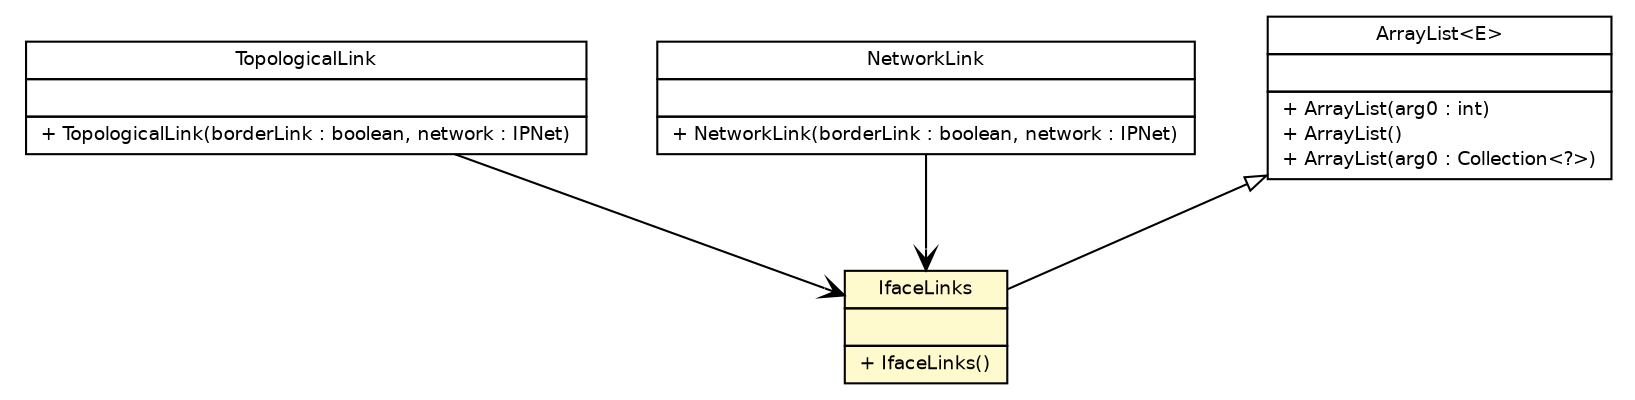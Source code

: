 #!/usr/local/bin/dot
#
# Class diagram 
# Generated by UmlGraph version 4.6 (http://www.spinellis.gr/sw/umlgraph)
#

digraph G {
	edge [fontname="Helvetica",fontsize=10,labelfontname="Helvetica",labelfontsize=10];
	node [fontname="Helvetica",fontsize=10,shape=plaintext];
	// fr.univrennes1.cri.jtacl.core.network.IfaceLinks
	c8553 [label=<<table border="0" cellborder="1" cellspacing="0" cellpadding="2" port="p" bgcolor="lemonChiffon" href="./IfaceLinks.html">
		<tr><td><table border="0" cellspacing="0" cellpadding="1">
			<tr><td> IfaceLinks </td></tr>
		</table></td></tr>
		<tr><td><table border="0" cellspacing="0" cellpadding="1">
			<tr><td align="left">  </td></tr>
		</table></td></tr>
		<tr><td><table border="0" cellspacing="0" cellpadding="1">
			<tr><td align="left"> + IfaceLinks() </td></tr>
		</table></td></tr>
		</table>>, fontname="Helvetica", fontcolor="black", fontsize=9.0];
	// fr.univrennes1.cri.jtacl.core.topology.TopologicalLink
	c8558 [label=<<table border="0" cellborder="1" cellspacing="0" cellpadding="2" port="p" href="../topology/TopologicalLink.html">
		<tr><td><table border="0" cellspacing="0" cellpadding="1">
			<tr><td> TopologicalLink </td></tr>
		</table></td></tr>
		<tr><td><table border="0" cellspacing="0" cellpadding="1">
			<tr><td align="left">  </td></tr>
		</table></td></tr>
		<tr><td><table border="0" cellspacing="0" cellpadding="1">
			<tr><td align="left"> + TopologicalLink(borderLink : boolean, network : IPNet) </td></tr>
		</table></td></tr>
		</table>>, fontname="Helvetica", fontcolor="black", fontsize=9.0];
	// fr.univrennes1.cri.jtacl.core.topology.NetworkLink
	c8561 [label=<<table border="0" cellborder="1" cellspacing="0" cellpadding="2" port="p" href="../topology/NetworkLink.html">
		<tr><td><table border="0" cellspacing="0" cellpadding="1">
			<tr><td> NetworkLink </td></tr>
		</table></td></tr>
		<tr><td><table border="0" cellspacing="0" cellpadding="1">
			<tr><td align="left">  </td></tr>
		</table></td></tr>
		<tr><td><table border="0" cellspacing="0" cellpadding="1">
			<tr><td align="left"> + NetworkLink(borderLink : boolean, network : IPNet) </td></tr>
		</table></td></tr>
		</table>>, fontname="Helvetica", fontcolor="black", fontsize=9.0];
	//fr.univrennes1.cri.jtacl.core.network.IfaceLinks extends java.util.ArrayList<fr.univrennes1.cri.jtacl.core.network.IfaceLink>
	c8635:p -> c8553:p [dir=back,arrowtail=empty];
	// fr.univrennes1.cri.jtacl.core.topology.TopologicalLink NAVASSOC fr.univrennes1.cri.jtacl.core.network.IfaceLinks
	c8558:p -> c8553:p [taillabel="", label="", headlabel="", fontname="Helvetica", fontcolor="black", fontsize=10.0, color="black", arrowhead=open];
	// fr.univrennes1.cri.jtacl.core.topology.NetworkLink NAVASSOC fr.univrennes1.cri.jtacl.core.network.IfaceLinks
	c8561:p -> c8553:p [taillabel="", label="", headlabel="", fontname="Helvetica", fontcolor="black", fontsize=10.0, color="black", arrowhead=open];
	// java.util.ArrayList<E>
	c8635 [label=<<table border="0" cellborder="1" cellspacing="0" cellpadding="2" port="p" href="http://java.sun.com/j2se/1.4.2/docs/api/java/util/ArrayList.html">
		<tr><td><table border="0" cellspacing="0" cellpadding="1">
			<tr><td> ArrayList&lt;E&gt; </td></tr>
		</table></td></tr>
		<tr><td><table border="0" cellspacing="0" cellpadding="1">
			<tr><td align="left">  </td></tr>
		</table></td></tr>
		<tr><td><table border="0" cellspacing="0" cellpadding="1">
			<tr><td align="left"> + ArrayList(arg0 : int) </td></tr>
			<tr><td align="left"> + ArrayList() </td></tr>
			<tr><td align="left"> + ArrayList(arg0 : Collection&lt;?&gt;) </td></tr>
		</table></td></tr>
		</table>>, fontname="Helvetica", fontcolor="black", fontsize=9.0];
}

